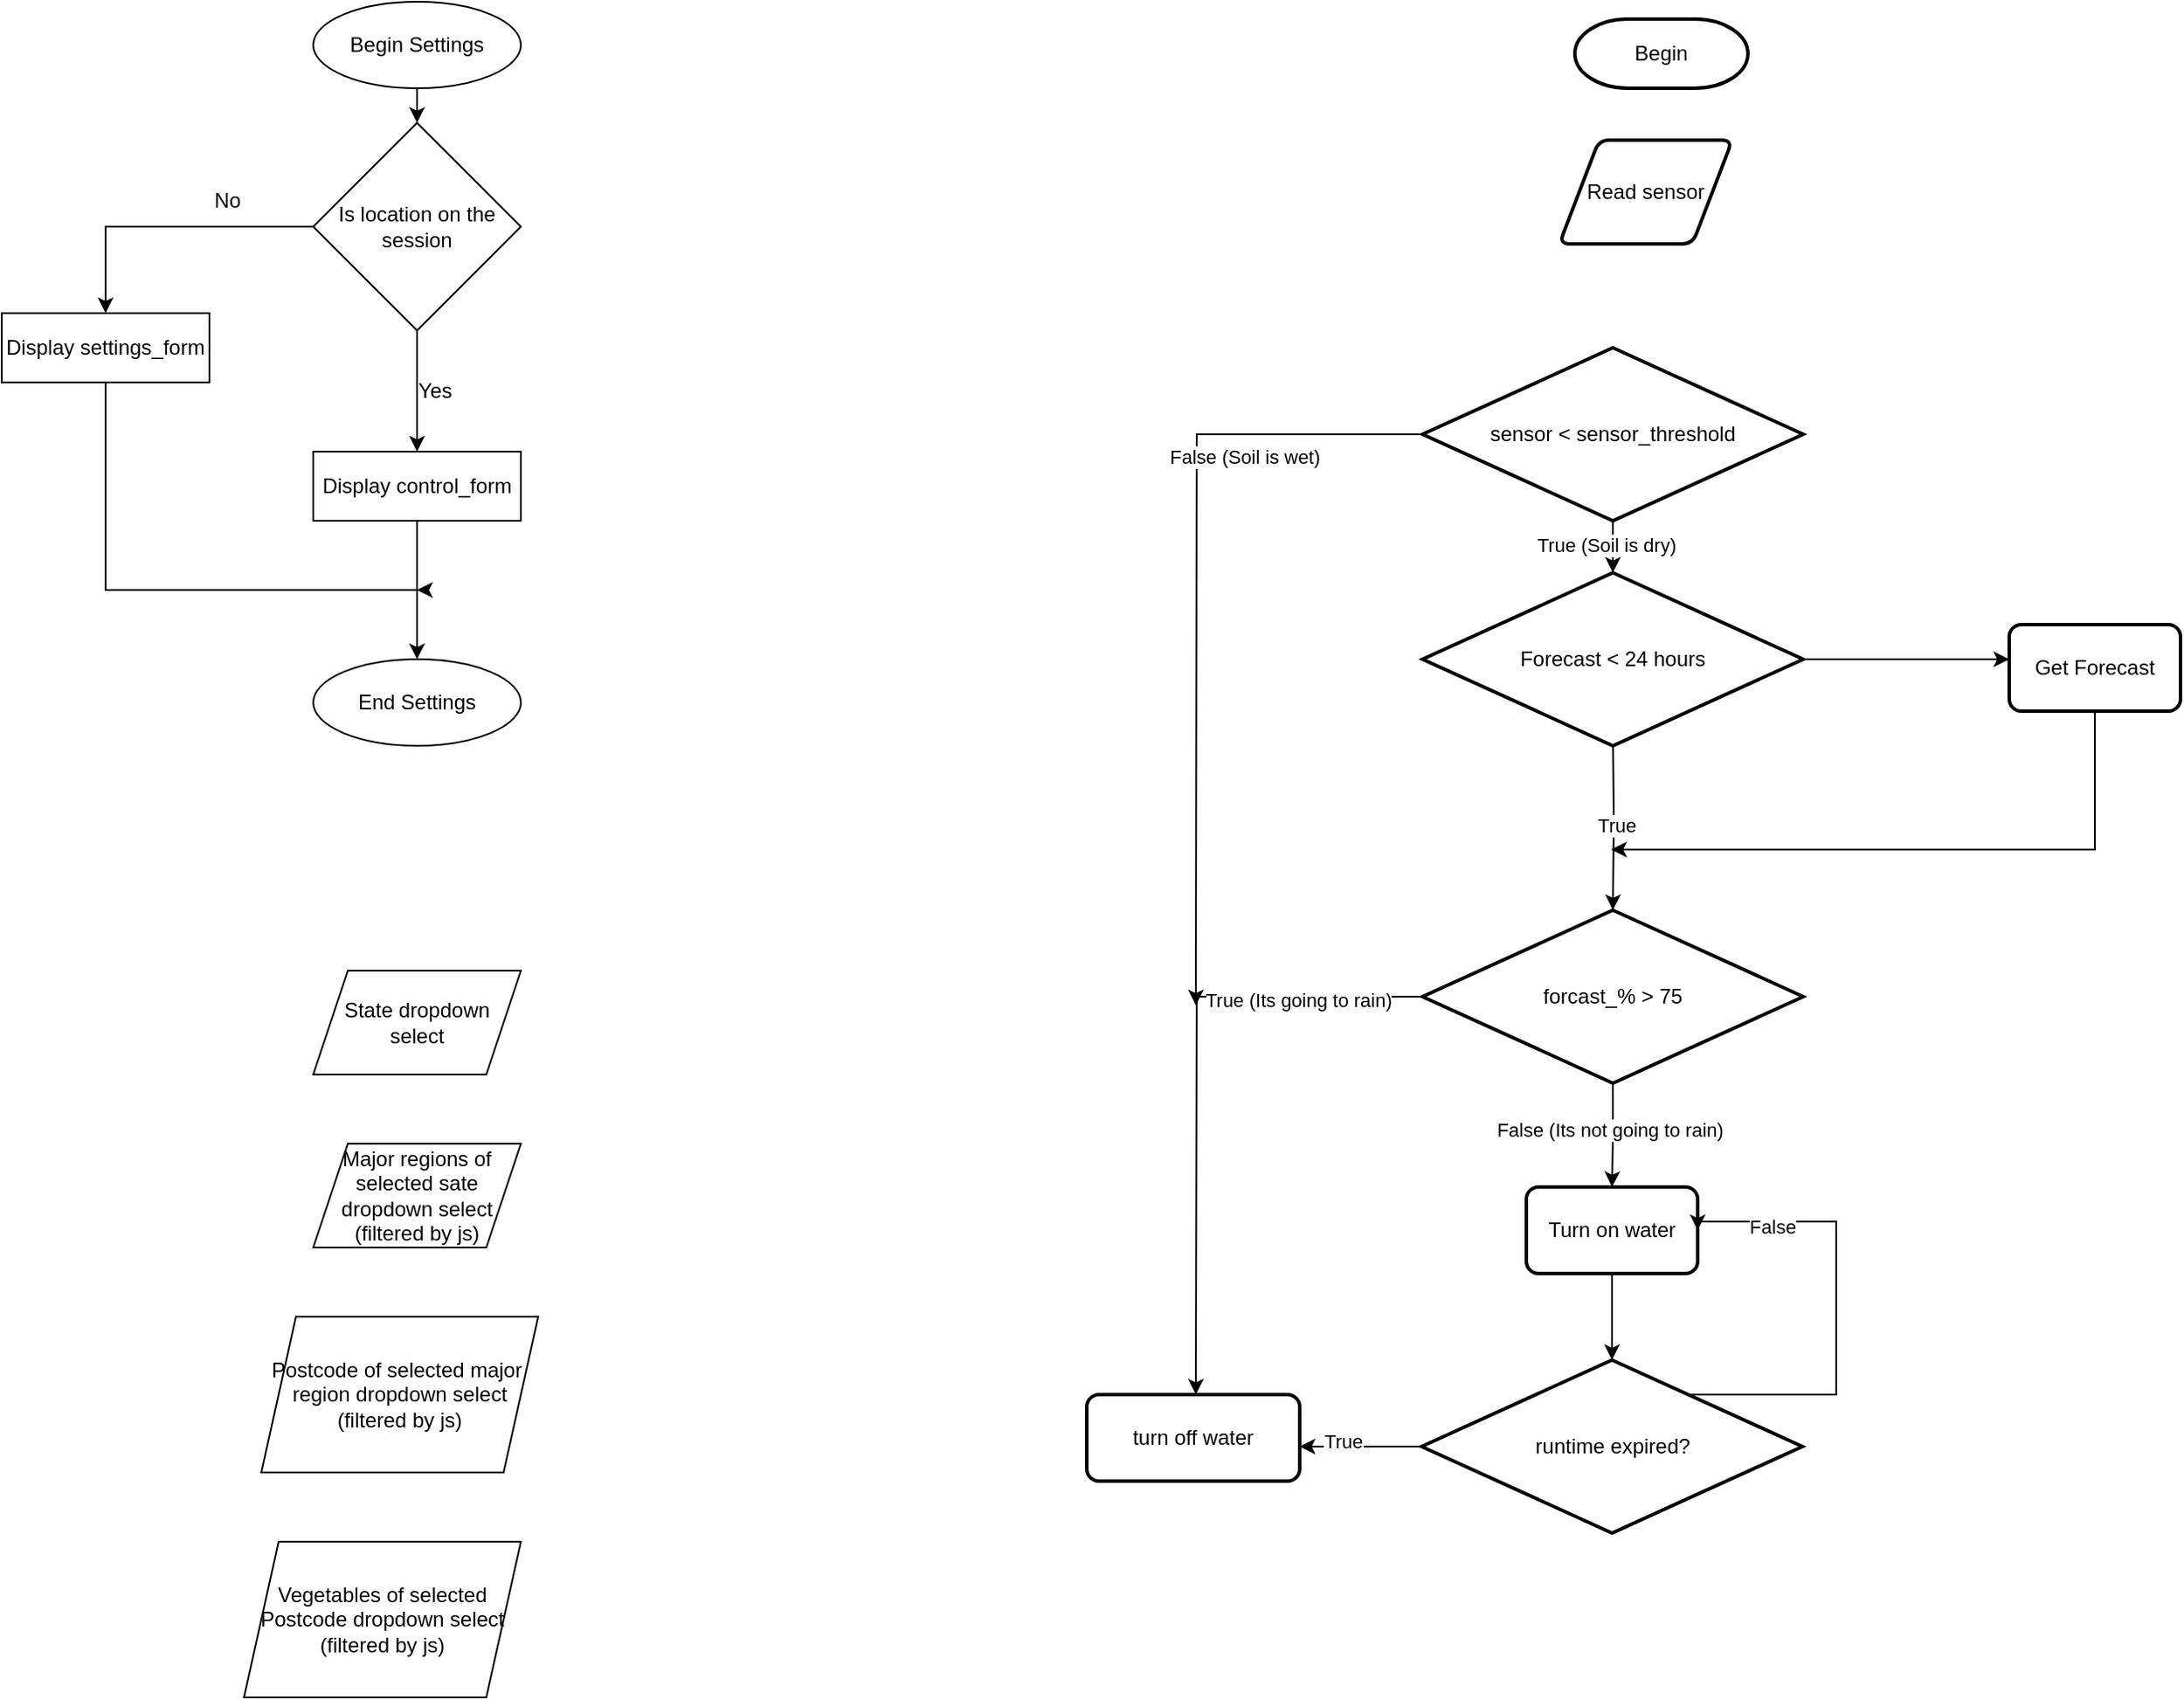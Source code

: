 <mxfile version="24.7.7">
  <diagram name="Page-1" id="kWzpsoDcdl2X75EuScx2">
    <mxGraphModel dx="1468" dy="951" grid="1" gridSize="10" guides="1" tooltips="1" connect="1" arrows="1" fold="1" page="1" pageScale="1" pageWidth="827" pageHeight="1169" math="0" shadow="0">
      <root>
        <mxCell id="0" />
        <mxCell id="1" parent="0" />
        <mxCell id="Nkkfnbg8zN6Xrn1Q_kGs-16" style="edgeStyle=orthogonalEdgeStyle;rounded=0;orthogonalLoop=1;jettySize=auto;html=1;exitX=0.5;exitY=1;exitDx=0;exitDy=0;entryX=0.5;entryY=0;entryDx=0;entryDy=0;" parent="1" source="Nkkfnbg8zN6Xrn1Q_kGs-1" target="Nkkfnbg8zN6Xrn1Q_kGs-4" edge="1">
          <mxGeometry relative="1" as="geometry" />
        </mxCell>
        <mxCell id="Nkkfnbg8zN6Xrn1Q_kGs-1" value="Begin Settings" style="ellipse;whiteSpace=wrap;html=1;" parent="1" vertex="1">
          <mxGeometry x="380" y="60" width="120" height="50" as="geometry" />
        </mxCell>
        <mxCell id="Nkkfnbg8zN6Xrn1Q_kGs-2" value="End Settings" style="ellipse;whiteSpace=wrap;html=1;" parent="1" vertex="1">
          <mxGeometry x="380" y="440" width="120" height="50" as="geometry" />
        </mxCell>
        <mxCell id="Nkkfnbg8zN6Xrn1Q_kGs-6" style="edgeStyle=orthogonalEdgeStyle;rounded=0;orthogonalLoop=1;jettySize=auto;html=1;exitX=0.5;exitY=1;exitDx=0;exitDy=0;entryX=0.5;entryY=0;entryDx=0;entryDy=0;" parent="1" source="Nkkfnbg8zN6Xrn1Q_kGs-4" target="Nkkfnbg8zN6Xrn1Q_kGs-11" edge="1">
          <mxGeometry relative="1" as="geometry">
            <mxPoint x="440" y="300" as="targetPoint" />
          </mxGeometry>
        </mxCell>
        <mxCell id="Nkkfnbg8zN6Xrn1Q_kGs-9" style="edgeStyle=orthogonalEdgeStyle;rounded=0;orthogonalLoop=1;jettySize=auto;html=1;exitX=0;exitY=0.5;exitDx=0;exitDy=0;entryX=0.5;entryY=0;entryDx=0;entryDy=0;" parent="1" source="Nkkfnbg8zN6Xrn1Q_kGs-4" target="Nkkfnbg8zN6Xrn1Q_kGs-15" edge="1">
          <mxGeometry relative="1" as="geometry">
            <mxPoint x="260" y="190" as="targetPoint" />
          </mxGeometry>
        </mxCell>
        <mxCell id="Nkkfnbg8zN6Xrn1Q_kGs-4" value="Is location on the session" style="rhombus;whiteSpace=wrap;html=1;" parent="1" vertex="1">
          <mxGeometry x="380" y="130" width="120" height="120" as="geometry" />
        </mxCell>
        <mxCell id="Nkkfnbg8zN6Xrn1Q_kGs-7" value="Yes" style="text;html=1;align=center;verticalAlign=middle;resizable=0;points=[];autosize=1;strokeColor=none;fillColor=none;" parent="1" vertex="1">
          <mxGeometry x="430" y="270" width="40" height="30" as="geometry" />
        </mxCell>
        <mxCell id="Nkkfnbg8zN6Xrn1Q_kGs-10" value="No" style="text;html=1;align=center;verticalAlign=middle;resizable=0;points=[];autosize=1;strokeColor=none;fillColor=none;" parent="1" vertex="1">
          <mxGeometry x="310" y="160" width="40" height="30" as="geometry" />
        </mxCell>
        <mxCell id="Nkkfnbg8zN6Xrn1Q_kGs-12" style="edgeStyle=orthogonalEdgeStyle;rounded=0;orthogonalLoop=1;jettySize=auto;html=1;entryX=0.5;entryY=0;entryDx=0;entryDy=0;" parent="1" source="Nkkfnbg8zN6Xrn1Q_kGs-11" target="Nkkfnbg8zN6Xrn1Q_kGs-2" edge="1">
          <mxGeometry relative="1" as="geometry" />
        </mxCell>
        <mxCell id="Nkkfnbg8zN6Xrn1Q_kGs-11" value="Display control_form" style="rounded=0;whiteSpace=wrap;html=1;" parent="1" vertex="1">
          <mxGeometry x="380" y="320" width="120" height="40" as="geometry" />
        </mxCell>
        <mxCell id="Nkkfnbg8zN6Xrn1Q_kGs-14" style="edgeStyle=orthogonalEdgeStyle;rounded=0;orthogonalLoop=1;jettySize=auto;html=1;" parent="1" source="Nkkfnbg8zN6Xrn1Q_kGs-15" edge="1">
          <mxGeometry relative="1" as="geometry">
            <mxPoint x="440" y="400" as="targetPoint" />
            <Array as="points">
              <mxPoint x="260" y="400" />
              <mxPoint x="441" y="400" />
            </Array>
          </mxGeometry>
        </mxCell>
        <mxCell id="Nkkfnbg8zN6Xrn1Q_kGs-15" value="Display settings_form" style="rounded=0;whiteSpace=wrap;html=1;" parent="1" vertex="1">
          <mxGeometry x="200" y="240" width="120" height="40" as="geometry" />
        </mxCell>
        <mxCell id="Nkkfnbg8zN6Xrn1Q_kGs-17" value="State dropdown select" style="shape=parallelogram;perimeter=parallelogramPerimeter;whiteSpace=wrap;html=1;fixedSize=1;" parent="1" vertex="1">
          <mxGeometry x="380" y="620" width="120" height="60" as="geometry" />
        </mxCell>
        <mxCell id="Nkkfnbg8zN6Xrn1Q_kGs-18" value="Major regions of selected sate dropdown select&lt;div&gt;(filtered by js)&lt;/div&gt;" style="shape=parallelogram;perimeter=parallelogramPerimeter;whiteSpace=wrap;html=1;fixedSize=1;" parent="1" vertex="1">
          <mxGeometry x="380" y="720" width="120" height="60" as="geometry" />
        </mxCell>
        <mxCell id="Nkkfnbg8zN6Xrn1Q_kGs-19" value="Postcode of selected major&amp;nbsp;&lt;div&gt;region dropdown select&lt;div&gt;(filtered by js)&lt;/div&gt;&lt;/div&gt;" style="shape=parallelogram;perimeter=parallelogramPerimeter;whiteSpace=wrap;html=1;fixedSize=1;" parent="1" vertex="1">
          <mxGeometry x="350" y="820" width="160" height="90" as="geometry" />
        </mxCell>
        <mxCell id="Nkkfnbg8zN6Xrn1Q_kGs-20" value="Vegetables of selected Postcode dropdown select&lt;div&gt;(filtered by js)&lt;br&gt;&lt;/div&gt;" style="shape=parallelogram;perimeter=parallelogramPerimeter;whiteSpace=wrap;html=1;fixedSize=1;" parent="1" vertex="1">
          <mxGeometry x="340" y="950" width="160" height="90" as="geometry" />
        </mxCell>
        <mxCell id="bdVUc4Eb2_AkQgpqR5im-5" value="Read sensor" style="shape=parallelogram;html=1;strokeWidth=2;perimeter=parallelogramPerimeter;whiteSpace=wrap;rounded=1;arcSize=12;size=0.23;" vertex="1" parent="1">
          <mxGeometry x="1100" y="140" width="100" height="60" as="geometry" />
        </mxCell>
        <mxCell id="bdVUc4Eb2_AkQgpqR5im-23" style="edgeStyle=orthogonalEdgeStyle;rounded=0;orthogonalLoop=1;jettySize=auto;html=1;exitX=0;exitY=0.5;exitDx=0;exitDy=0;exitPerimeter=0;" edge="1" parent="1" source="bdVUc4Eb2_AkQgpqR5im-7">
          <mxGeometry relative="1" as="geometry">
            <mxPoint x="890" y="640" as="targetPoint" />
          </mxGeometry>
        </mxCell>
        <mxCell id="bdVUc4Eb2_AkQgpqR5im-24" value="False (Soil is wet)" style="edgeLabel;html=1;align=center;verticalAlign=middle;resizable=0;points=[];" vertex="1" connectable="0" parent="bdVUc4Eb2_AkQgpqR5im-23">
          <mxGeometry x="-0.369" y="2" relative="1" as="geometry">
            <mxPoint x="25" y="-2" as="offset" />
          </mxGeometry>
        </mxCell>
        <mxCell id="bdVUc4Eb2_AkQgpqR5im-7" value="sensor &amp;lt; sensor_threshold" style="strokeWidth=2;html=1;shape=mxgraph.flowchart.decision;whiteSpace=wrap;" vertex="1" parent="1">
          <mxGeometry x="1021" y="260" width="220" height="100" as="geometry" />
        </mxCell>
        <mxCell id="bdVUc4Eb2_AkQgpqR5im-15" style="edgeStyle=orthogonalEdgeStyle;rounded=0;orthogonalLoop=1;jettySize=auto;html=1;exitX=0;exitY=0.5;exitDx=0;exitDy=0;exitPerimeter=0;" edge="1" parent="1" source="bdVUc4Eb2_AkQgpqR5im-8">
          <mxGeometry relative="1" as="geometry">
            <mxPoint x="890" y="865" as="targetPoint" />
          </mxGeometry>
        </mxCell>
        <mxCell id="bdVUc4Eb2_AkQgpqR5im-20" value="True (Its going to rain)" style="edgeLabel;html=1;align=center;verticalAlign=middle;resizable=0;points=[];" vertex="1" connectable="0" parent="bdVUc4Eb2_AkQgpqR5im-15">
          <mxGeometry x="-0.592" y="2" relative="1" as="geometry">
            <mxPoint x="1" as="offset" />
          </mxGeometry>
        </mxCell>
        <mxCell id="bdVUc4Eb2_AkQgpqR5im-25" style="edgeStyle=orthogonalEdgeStyle;rounded=0;orthogonalLoop=1;jettySize=auto;html=1;exitX=0.5;exitY=1;exitDx=0;exitDy=0;exitPerimeter=0;entryX=0.5;entryY=0;entryDx=0;entryDy=0;" edge="1" parent="1" source="bdVUc4Eb2_AkQgpqR5im-8" target="bdVUc4Eb2_AkQgpqR5im-9">
          <mxGeometry relative="1" as="geometry" />
        </mxCell>
        <mxCell id="bdVUc4Eb2_AkQgpqR5im-26" value="False (Its not going to rain)" style="edgeLabel;html=1;align=center;verticalAlign=middle;resizable=0;points=[];" vertex="1" connectable="0" parent="bdVUc4Eb2_AkQgpqR5im-25">
          <mxGeometry x="-0.105" y="-2" relative="1" as="geometry">
            <mxPoint as="offset" />
          </mxGeometry>
        </mxCell>
        <mxCell id="bdVUc4Eb2_AkQgpqR5im-8" value="forcast_% &amp;gt; 75" style="strokeWidth=2;html=1;shape=mxgraph.flowchart.decision;whiteSpace=wrap;" vertex="1" parent="1">
          <mxGeometry x="1021" y="585" width="220" height="100" as="geometry" />
        </mxCell>
        <mxCell id="bdVUc4Eb2_AkQgpqR5im-9" value="Turn on water" style="rounded=1;whiteSpace=wrap;html=1;absoluteArcSize=1;arcSize=14;strokeWidth=2;" vertex="1" parent="1">
          <mxGeometry x="1081" y="745" width="99" height="50" as="geometry" />
        </mxCell>
        <mxCell id="bdVUc4Eb2_AkQgpqR5im-10" value="turn off water" style="rounded=1;whiteSpace=wrap;html=1;absoluteArcSize=1;arcSize=14;strokeWidth=2;" vertex="1" parent="1">
          <mxGeometry x="827" y="865" width="123" height="50" as="geometry" />
        </mxCell>
        <mxCell id="bdVUc4Eb2_AkQgpqR5im-28" style="edgeStyle=orthogonalEdgeStyle;rounded=0;orthogonalLoop=1;jettySize=auto;html=1;exitX=0;exitY=0.5;exitDx=0;exitDy=0;exitPerimeter=0;entryX=1;entryY=0.5;entryDx=0;entryDy=0;" edge="1" parent="1" source="bdVUc4Eb2_AkQgpqR5im-12">
          <mxGeometry relative="1" as="geometry">
            <mxPoint x="950" y="895" as="targetPoint" />
          </mxGeometry>
        </mxCell>
        <mxCell id="bdVUc4Eb2_AkQgpqR5im-29" value="True" style="edgeLabel;html=1;align=center;verticalAlign=middle;resizable=0;points=[];" vertex="1" connectable="0" parent="bdVUc4Eb2_AkQgpqR5im-28">
          <mxGeometry x="0.306" y="-4" relative="1" as="geometry">
            <mxPoint as="offset" />
          </mxGeometry>
        </mxCell>
        <mxCell id="bdVUc4Eb2_AkQgpqR5im-30" style="edgeStyle=orthogonalEdgeStyle;rounded=0;orthogonalLoop=1;jettySize=auto;html=1;exitX=0.5;exitY=1;exitDx=0;exitDy=0;exitPerimeter=0;entryX=1;entryY=0.5;entryDx=0;entryDy=0;" edge="1" parent="1" source="bdVUc4Eb2_AkQgpqR5im-12" target="bdVUc4Eb2_AkQgpqR5im-9">
          <mxGeometry relative="1" as="geometry">
            <Array as="points">
              <mxPoint x="1130" y="865" />
              <mxPoint x="1260" y="865" />
              <mxPoint x="1260" y="765" />
              <mxPoint x="1180" y="765" />
            </Array>
          </mxGeometry>
        </mxCell>
        <mxCell id="bdVUc4Eb2_AkQgpqR5im-31" value="False" style="edgeLabel;html=1;align=center;verticalAlign=middle;resizable=0;points=[];" vertex="1" connectable="0" parent="bdVUc4Eb2_AkQgpqR5im-30">
          <mxGeometry x="-0.129" y="1" relative="1" as="geometry">
            <mxPoint y="-96" as="offset" />
          </mxGeometry>
        </mxCell>
        <mxCell id="bdVUc4Eb2_AkQgpqR5im-12" value="runtime expired?" style="strokeWidth=2;html=1;shape=mxgraph.flowchart.decision;whiteSpace=wrap;" vertex="1" parent="1">
          <mxGeometry x="1020.5" y="845" width="220" height="100" as="geometry" />
        </mxCell>
        <mxCell id="bdVUc4Eb2_AkQgpqR5im-13" style="edgeStyle=orthogonalEdgeStyle;rounded=0;orthogonalLoop=1;jettySize=auto;html=1;exitX=0.5;exitY=1;exitDx=0;exitDy=0;exitPerimeter=0;entryX=0.5;entryY=0;entryDx=0;entryDy=0;entryPerimeter=0;" edge="1" parent="1" target="bdVUc4Eb2_AkQgpqR5im-8">
          <mxGeometry relative="1" as="geometry">
            <mxPoint x="1131" y="480" as="sourcePoint" />
          </mxGeometry>
        </mxCell>
        <mxCell id="bdVUc4Eb2_AkQgpqR5im-36" value="True" style="edgeLabel;html=1;align=center;verticalAlign=middle;resizable=0;points=[];" vertex="1" connectable="0" parent="bdVUc4Eb2_AkQgpqR5im-13">
          <mxGeometry x="0.038" y="2" relative="1" as="geometry">
            <mxPoint y="1" as="offset" />
          </mxGeometry>
        </mxCell>
        <mxCell id="bdVUc4Eb2_AkQgpqR5im-27" style="edgeStyle=orthogonalEdgeStyle;rounded=0;orthogonalLoop=1;jettySize=auto;html=1;exitX=0.5;exitY=1;exitDx=0;exitDy=0;entryX=0.5;entryY=0;entryDx=0;entryDy=0;entryPerimeter=0;" edge="1" parent="1" source="bdVUc4Eb2_AkQgpqR5im-9" target="bdVUc4Eb2_AkQgpqR5im-12">
          <mxGeometry relative="1" as="geometry" />
        </mxCell>
        <mxCell id="bdVUc4Eb2_AkQgpqR5im-32" value="Begin" style="strokeWidth=2;html=1;shape=mxgraph.flowchart.terminator;whiteSpace=wrap;" vertex="1" parent="1">
          <mxGeometry x="1109" y="70" width="100" height="40" as="geometry" />
        </mxCell>
        <mxCell id="bdVUc4Eb2_AkQgpqR5im-37" style="edgeStyle=orthogonalEdgeStyle;rounded=0;orthogonalLoop=1;jettySize=auto;html=1;exitX=1;exitY=0.5;exitDx=0;exitDy=0;exitPerimeter=0;" edge="1" parent="1" source="bdVUc4Eb2_AkQgpqR5im-33">
          <mxGeometry relative="1" as="geometry">
            <mxPoint x="1360" y="440" as="targetPoint" />
          </mxGeometry>
        </mxCell>
        <mxCell id="bdVUc4Eb2_AkQgpqR5im-33" value="Forecast &amp;lt; 24 hours" style="strokeWidth=2;html=1;shape=mxgraph.flowchart.decision;whiteSpace=wrap;" vertex="1" parent="1">
          <mxGeometry x="1021" y="390" width="220" height="100" as="geometry" />
        </mxCell>
        <mxCell id="bdVUc4Eb2_AkQgpqR5im-34" style="edgeStyle=orthogonalEdgeStyle;rounded=0;orthogonalLoop=1;jettySize=auto;html=1;exitX=0.5;exitY=1;exitDx=0;exitDy=0;exitPerimeter=0;entryX=0.5;entryY=0;entryDx=0;entryDy=0;entryPerimeter=0;" edge="1" parent="1" source="bdVUc4Eb2_AkQgpqR5im-7" target="bdVUc4Eb2_AkQgpqR5im-33">
          <mxGeometry relative="1" as="geometry" />
        </mxCell>
        <mxCell id="bdVUc4Eb2_AkQgpqR5im-35" value="True (Soil is dry)" style="edgeLabel;html=1;align=center;verticalAlign=middle;resizable=0;points=[];" vertex="1" connectable="0" parent="bdVUc4Eb2_AkQgpqR5im-34">
          <mxGeometry x="-0.016" y="-4" relative="1" as="geometry">
            <mxPoint y="-1" as="offset" />
          </mxGeometry>
        </mxCell>
        <mxCell id="bdVUc4Eb2_AkQgpqR5im-41" style="edgeStyle=orthogonalEdgeStyle;rounded=0;orthogonalLoop=1;jettySize=auto;html=1;exitX=0.5;exitY=1;exitDx=0;exitDy=0;" edge="1" parent="1" source="bdVUc4Eb2_AkQgpqR5im-39">
          <mxGeometry relative="1" as="geometry">
            <mxPoint x="1130" y="550" as="targetPoint" />
            <Array as="points">
              <mxPoint x="1410" y="550" />
            </Array>
          </mxGeometry>
        </mxCell>
        <mxCell id="bdVUc4Eb2_AkQgpqR5im-39" value="Get Forecast" style="rounded=1;whiteSpace=wrap;html=1;absoluteArcSize=1;arcSize=14;strokeWidth=2;" vertex="1" parent="1">
          <mxGeometry x="1360" y="420" width="99" height="50" as="geometry" />
        </mxCell>
      </root>
    </mxGraphModel>
  </diagram>
</mxfile>
